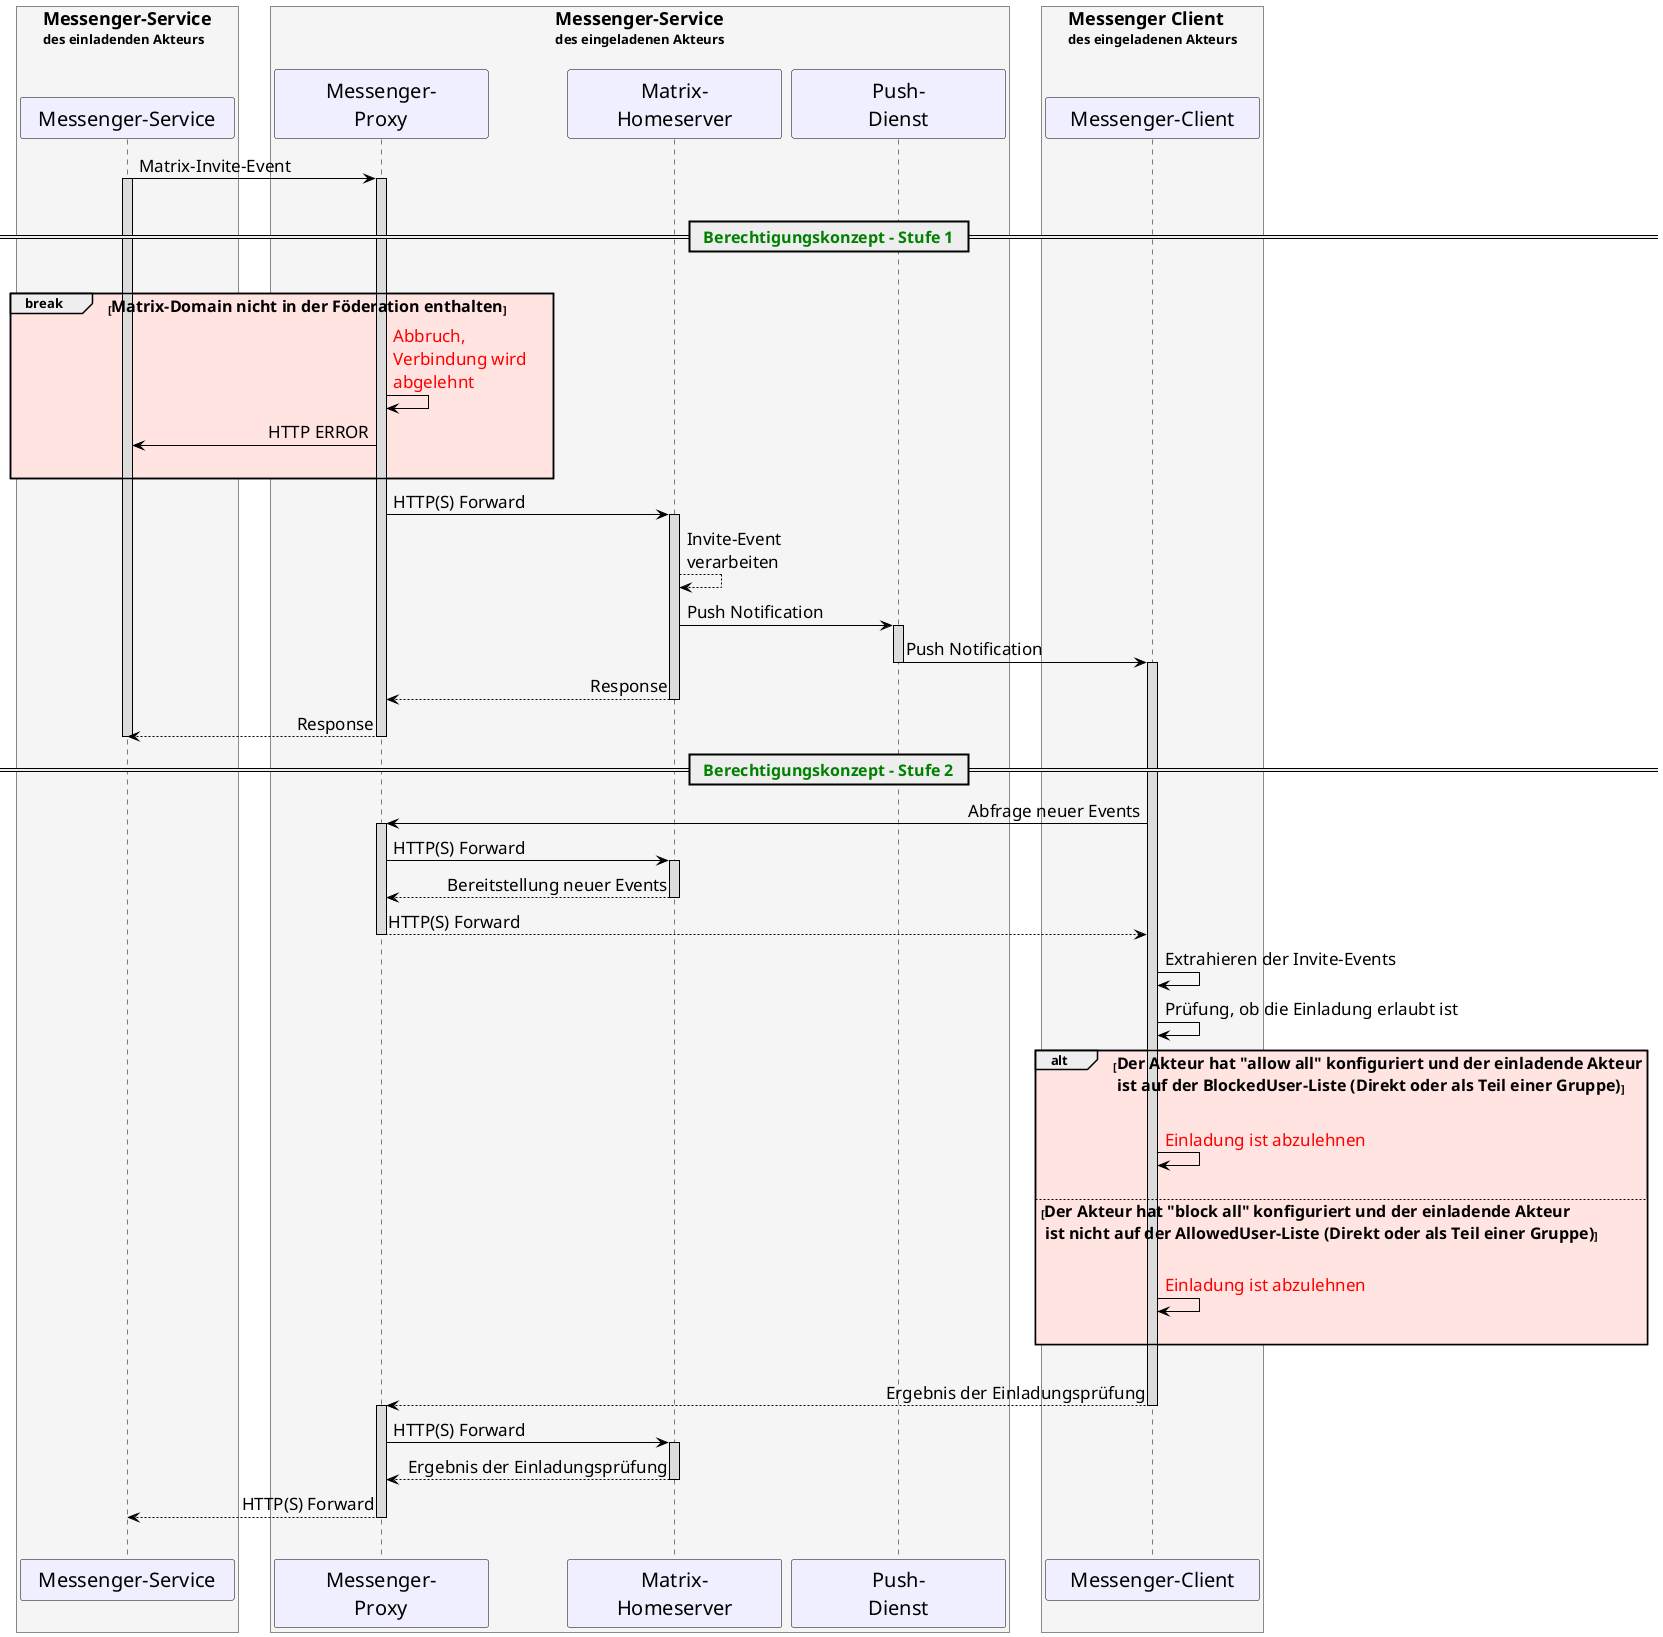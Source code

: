 /'
# TI-Messenger für Versicherte
# TI-Messenger-Dienst
# Sequence Diagram
# Name: Stufen der Berechtigungsprüfung ePA
'/

@startuml
skinparam sequenceMessageAlign direction
skinparam minClassWidth 200
skinparam BoxPadding 15
skinparam sequenceReferenceHeaderBackgroundColor palegreen
scale max 2048 width

skinparam sequence {
  ArrowColor black
  ArrowFontSize 17
  ActorBorderColor black
  LifeLineBorderColor black
  LifeLineBackgroundColor Gainsboro

  ParticipantBorderColor Motivation
  ParticipantBackgroundColor Motivation
  ParticipantFontName Impact
  ParticipantFontSize 20
  ParticipantFontColor black
  ParticipantBorderColor Black
  ParticipantBackgroundColor MOTIVATION

  ActorBackgroundColor Gainsboro
  ActorFontColor black
  ActorFontSize 20
  ActorFontName Aapex
}
box <size:18>Messenger-Service\ndes einladenden Akteurs\n #WhiteSmoke
participant MS as "Messenger-Service"
end box
box <size:18>Messenger-Service\ndes eingeladenen Akteurs\n #WhiteSmoke
participant MP2 as "Messenger-\nProxy"
participant MH2 as "Matrix-\nHomeserver"
participant PG as "Push-\nDienst"
end box
box <size:18>Messenger Client\ndes eingeladenen Akteurs\n #WhiteSmoke
participant MC2 as "Messenger-Client"
end box
MS->MP2:Matrix-Invite-Event
activate MP2
activate MS
|||
== <font color=green><size:16>  Berechtigungskonzept - Stufe 1</size></font>  ==
|||
break #MistyRose <size:16>Matrix-Domain nicht in der Föderation enthalten</size>
  MP2->MP2:<font color=red>Abbruch, \n<font color=red>Verbindung wird \n<font color=red>abgelehnt</font>
  MP2->MS: HTTP ERROR
  |||
  end

  MP2->MH2: HTTP(S) Forward
  activate MH2
  MH2-->MH2: Invite-Event \nverarbeiten
  MH2->PG++: Push Notification
  PG->MC2--: Push Notification
  activate MC2
  MH2-->MP2: Response
  deactivate MH2
  MP2-->MS: Response
  deactivate MP2
  deactivate MS

== <font color=green><size:16>  Berechtigungskonzept - Stufe 2</size></font>  ==
  MC2->MP2: Abfrage neuer Events
  activate MP2
  MP2->MH2: HTTP(S) Forward
  activate MH2
  MH2-->MP2: Bereitstellung neuer Events
  deactivate MH2
  MP2-->MC2: HTTP(S) Forward
  deactivate MP2

  MC2->MC2: Extrahieren der Invite-Events
  MC2->MC2: Prüfung, ob die Einladung erlaubt ist

  alt #MistyRose <size:16>Der Akteur hat "allow all" konfiguriert und der einladende Akteur\n<size:16> ist auf der BlockedUser-Liste (Direkt oder als Teil einer Gruppe)</size>
    |||
    MC2->MC2:<font color=red>Einladung ist abzulehnen</font>
    |||
  else <size:16>Der Akteur hat "block all" konfiguriert und der einladende Akteur\n<size:16> ist nicht auf der AllowedUser-Liste (Direkt oder als Teil einer Gruppe)</size>
    |||
    MC2->MC2:<font color=red>Einladung ist abzulehnen</font>
    |||
  end


|||
MC2-->MP2: Ergebnis der Einladungsprüfung
deactivate MC2
activate MP2
MP2->MH2: HTTP(S) Forward
activate MH2
MH2-->MP2: Ergebnis der Einladungsprüfung
deactivate MH2
MP2-->MS: HTTP(S) Forward
deactivate MP2
|||
@enduml